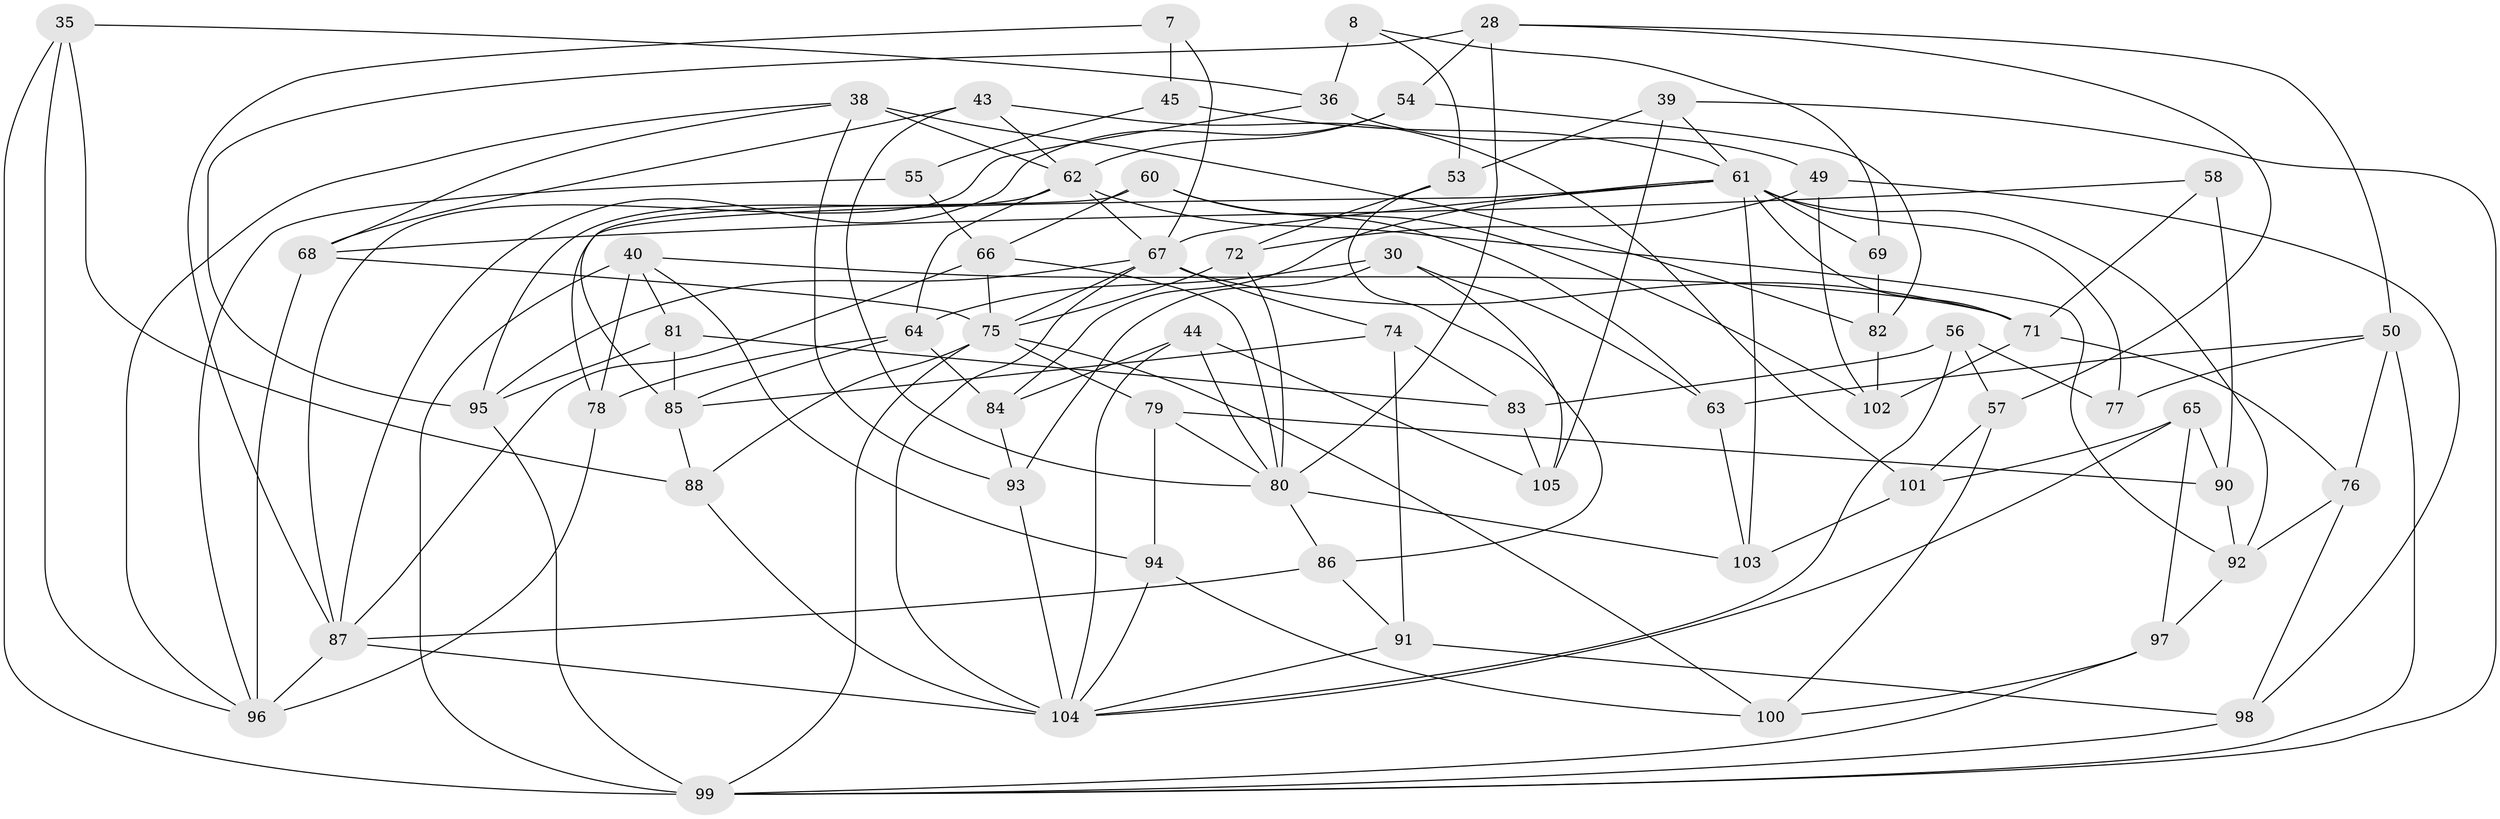 // original degree distribution, {4: 1.0}
// Generated by graph-tools (version 1.1) at 2025/02/03/04/25 22:02:47]
// undirected, 63 vertices, 146 edges
graph export_dot {
graph [start="1"]
  node [color=gray90,style=filled];
  7 [super="+6"];
  8 [super="+2"];
  28 [super="+5"];
  30;
  35;
  36 [super="+4"];
  38 [super="+37"];
  39;
  40 [super="+1+32"];
  43;
  44;
  45;
  49;
  50 [super="+46"];
  53;
  54;
  55;
  56;
  57;
  58;
  60;
  61 [super="+33"];
  62 [super="+16+20"];
  63;
  64 [super="+47"];
  65;
  66 [super="+24"];
  67 [super="+51+41"];
  68 [super="+21"];
  69;
  71 [super="+48"];
  72;
  74;
  75 [super="+22+29"];
  76;
  77;
  78 [super="+25"];
  79;
  80 [super="+42"];
  81 [super="+70"];
  82;
  83;
  84;
  85 [super="+10"];
  86;
  87 [super="+73"];
  88;
  90;
  91;
  92 [super="+59"];
  93;
  94;
  95 [super="+26"];
  96 [super="+14+31"];
  97;
  98;
  99 [super="+52+89"];
  100;
  101;
  102;
  103;
  104 [super="+9+34+19"];
  105;
  7 -- 67 [weight=2];
  7 -- 45 [weight=2];
  7 -- 87 [weight=2];
  8 -- 69 [weight=2];
  8 -- 53;
  8 -- 36 [weight=3];
  28 -- 57;
  28 -- 50;
  28 -- 54;
  28 -- 95 [weight=2];
  28 -- 80;
  30 -- 105;
  30 -- 63;
  30 -- 93;
  30 -- 64;
  35 -- 88;
  35 -- 36;
  35 -- 99;
  35 -- 96;
  36 -- 49;
  36 -- 87;
  38 -- 82;
  38 -- 96;
  38 -- 62 [weight=2];
  38 -- 68;
  38 -- 93;
  39 -- 61;
  39 -- 53;
  39 -- 105;
  39 -- 99;
  40 -- 78;
  40 -- 81 [weight=2];
  40 -- 71;
  40 -- 94;
  40 -- 99 [weight=3];
  43 -- 101;
  43 -- 68;
  43 -- 62;
  43 -- 80;
  44 -- 84;
  44 -- 80;
  44 -- 105;
  44 -- 104;
  45 -- 55;
  45 -- 61;
  49 -- 72;
  49 -- 98;
  49 -- 102;
  50 -- 77 [weight=2];
  50 -- 63;
  50 -- 76;
  50 -- 99;
  53 -- 72;
  53 -- 86;
  54 -- 82;
  54 -- 62;
  54 -- 87;
  55 -- 96;
  55 -- 66 [weight=2];
  56 -- 77;
  56 -- 104;
  56 -- 57;
  56 -- 83;
  57 -- 101;
  57 -- 100;
  58 -- 90;
  58 -- 68;
  58 -- 71 [weight=2];
  60 -- 63;
  60 -- 102;
  60 -- 85;
  60 -- 66;
  61 -- 69;
  61 -- 67 [weight=2];
  61 -- 71;
  61 -- 103;
  61 -- 77;
  61 -- 78;
  61 -- 84;
  61 -- 92 [weight=2];
  62 -- 95;
  62 -- 64;
  62 -- 67;
  62 -- 92;
  63 -- 103;
  64 -- 78 [weight=2];
  64 -- 84;
  64 -- 85;
  65 -- 90;
  65 -- 97;
  65 -- 101;
  65 -- 104;
  66 -- 87;
  66 -- 75;
  66 -- 80;
  67 -- 104 [weight=2];
  67 -- 71 [weight=2];
  67 -- 75;
  67 -- 74;
  67 -- 95;
  68 -- 96 [weight=2];
  68 -- 75;
  69 -- 82;
  71 -- 102;
  71 -- 76;
  72 -- 80;
  72 -- 75;
  74 -- 91;
  74 -- 83;
  74 -- 85;
  75 -- 79;
  75 -- 99;
  75 -- 100;
  75 -- 88;
  76 -- 98;
  76 -- 92;
  78 -- 96 [weight=2];
  79 -- 94;
  79 -- 90;
  79 -- 80;
  80 -- 103;
  80 -- 86;
  81 -- 85 [weight=2];
  81 -- 83;
  81 -- 95;
  82 -- 102;
  83 -- 105;
  84 -- 93;
  85 -- 88;
  86 -- 87;
  86 -- 91;
  87 -- 96;
  87 -- 104;
  88 -- 104;
  90 -- 92;
  91 -- 104;
  91 -- 98;
  92 -- 97;
  93 -- 104;
  94 -- 100;
  94 -- 104;
  95 -- 99;
  97 -- 100;
  97 -- 99;
  98 -- 99;
  101 -- 103;
}
